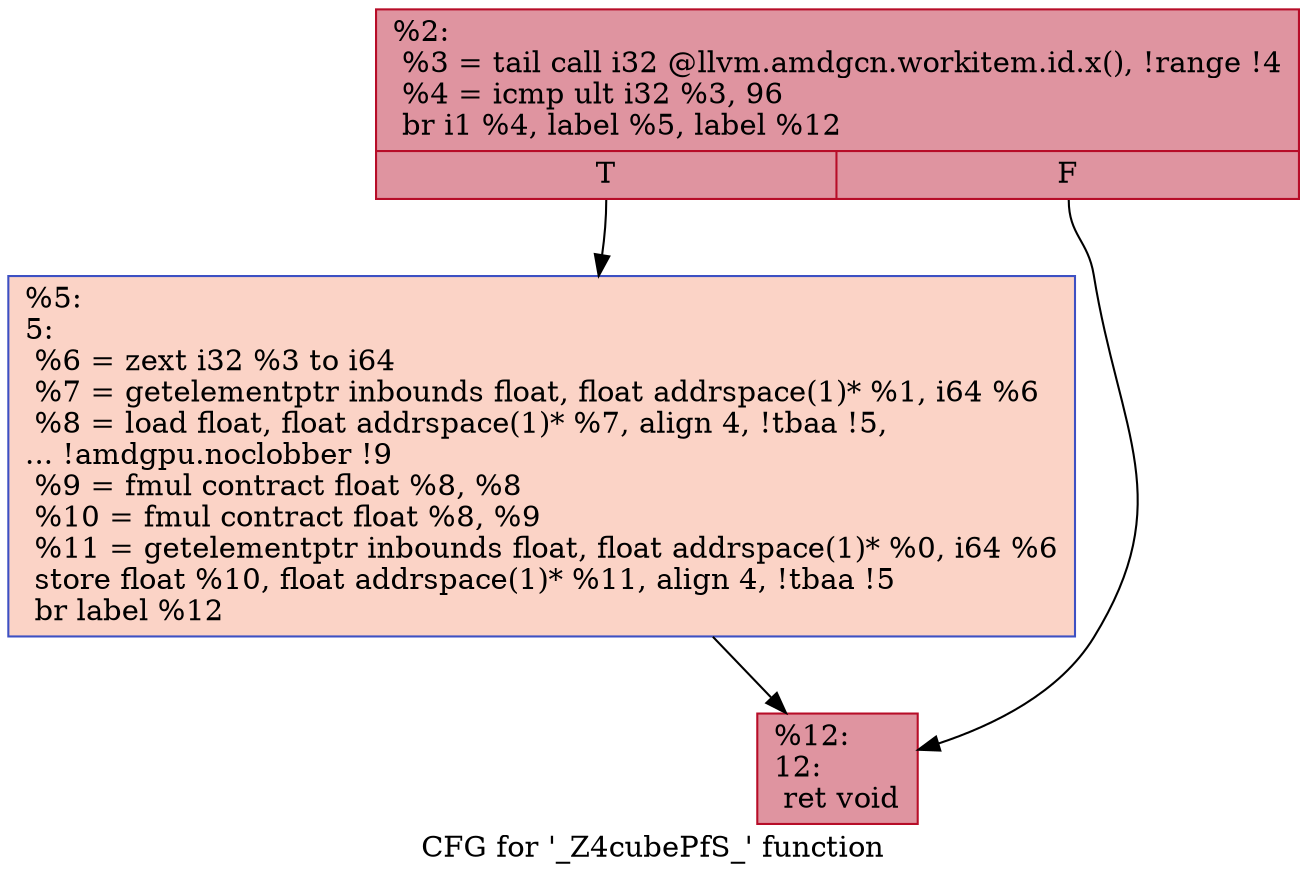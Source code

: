 digraph "CFG for '_Z4cubePfS_' function" {
	label="CFG for '_Z4cubePfS_' function";

	Node0x52a0cb0 [shape=record,color="#b70d28ff", style=filled, fillcolor="#b70d2870",label="{%2:\l  %3 = tail call i32 @llvm.amdgcn.workitem.id.x(), !range !4\l  %4 = icmp ult i32 %3, 96\l  br i1 %4, label %5, label %12\l|{<s0>T|<s1>F}}"];
	Node0x52a0cb0:s0 -> Node0x52a2170;
	Node0x52a0cb0:s1 -> Node0x52a2200;
	Node0x52a2170 [shape=record,color="#3d50c3ff", style=filled, fillcolor="#f59c7d70",label="{%5:\l5:                                                \l  %6 = zext i32 %3 to i64\l  %7 = getelementptr inbounds float, float addrspace(1)* %1, i64 %6\l  %8 = load float, float addrspace(1)* %7, align 4, !tbaa !5,\l... !amdgpu.noclobber !9\l  %9 = fmul contract float %8, %8\l  %10 = fmul contract float %8, %9\l  %11 = getelementptr inbounds float, float addrspace(1)* %0, i64 %6\l  store float %10, float addrspace(1)* %11, align 4, !tbaa !5\l  br label %12\l}"];
	Node0x52a2170 -> Node0x52a2200;
	Node0x52a2200 [shape=record,color="#b70d28ff", style=filled, fillcolor="#b70d2870",label="{%12:\l12:                                               \l  ret void\l}"];
}

